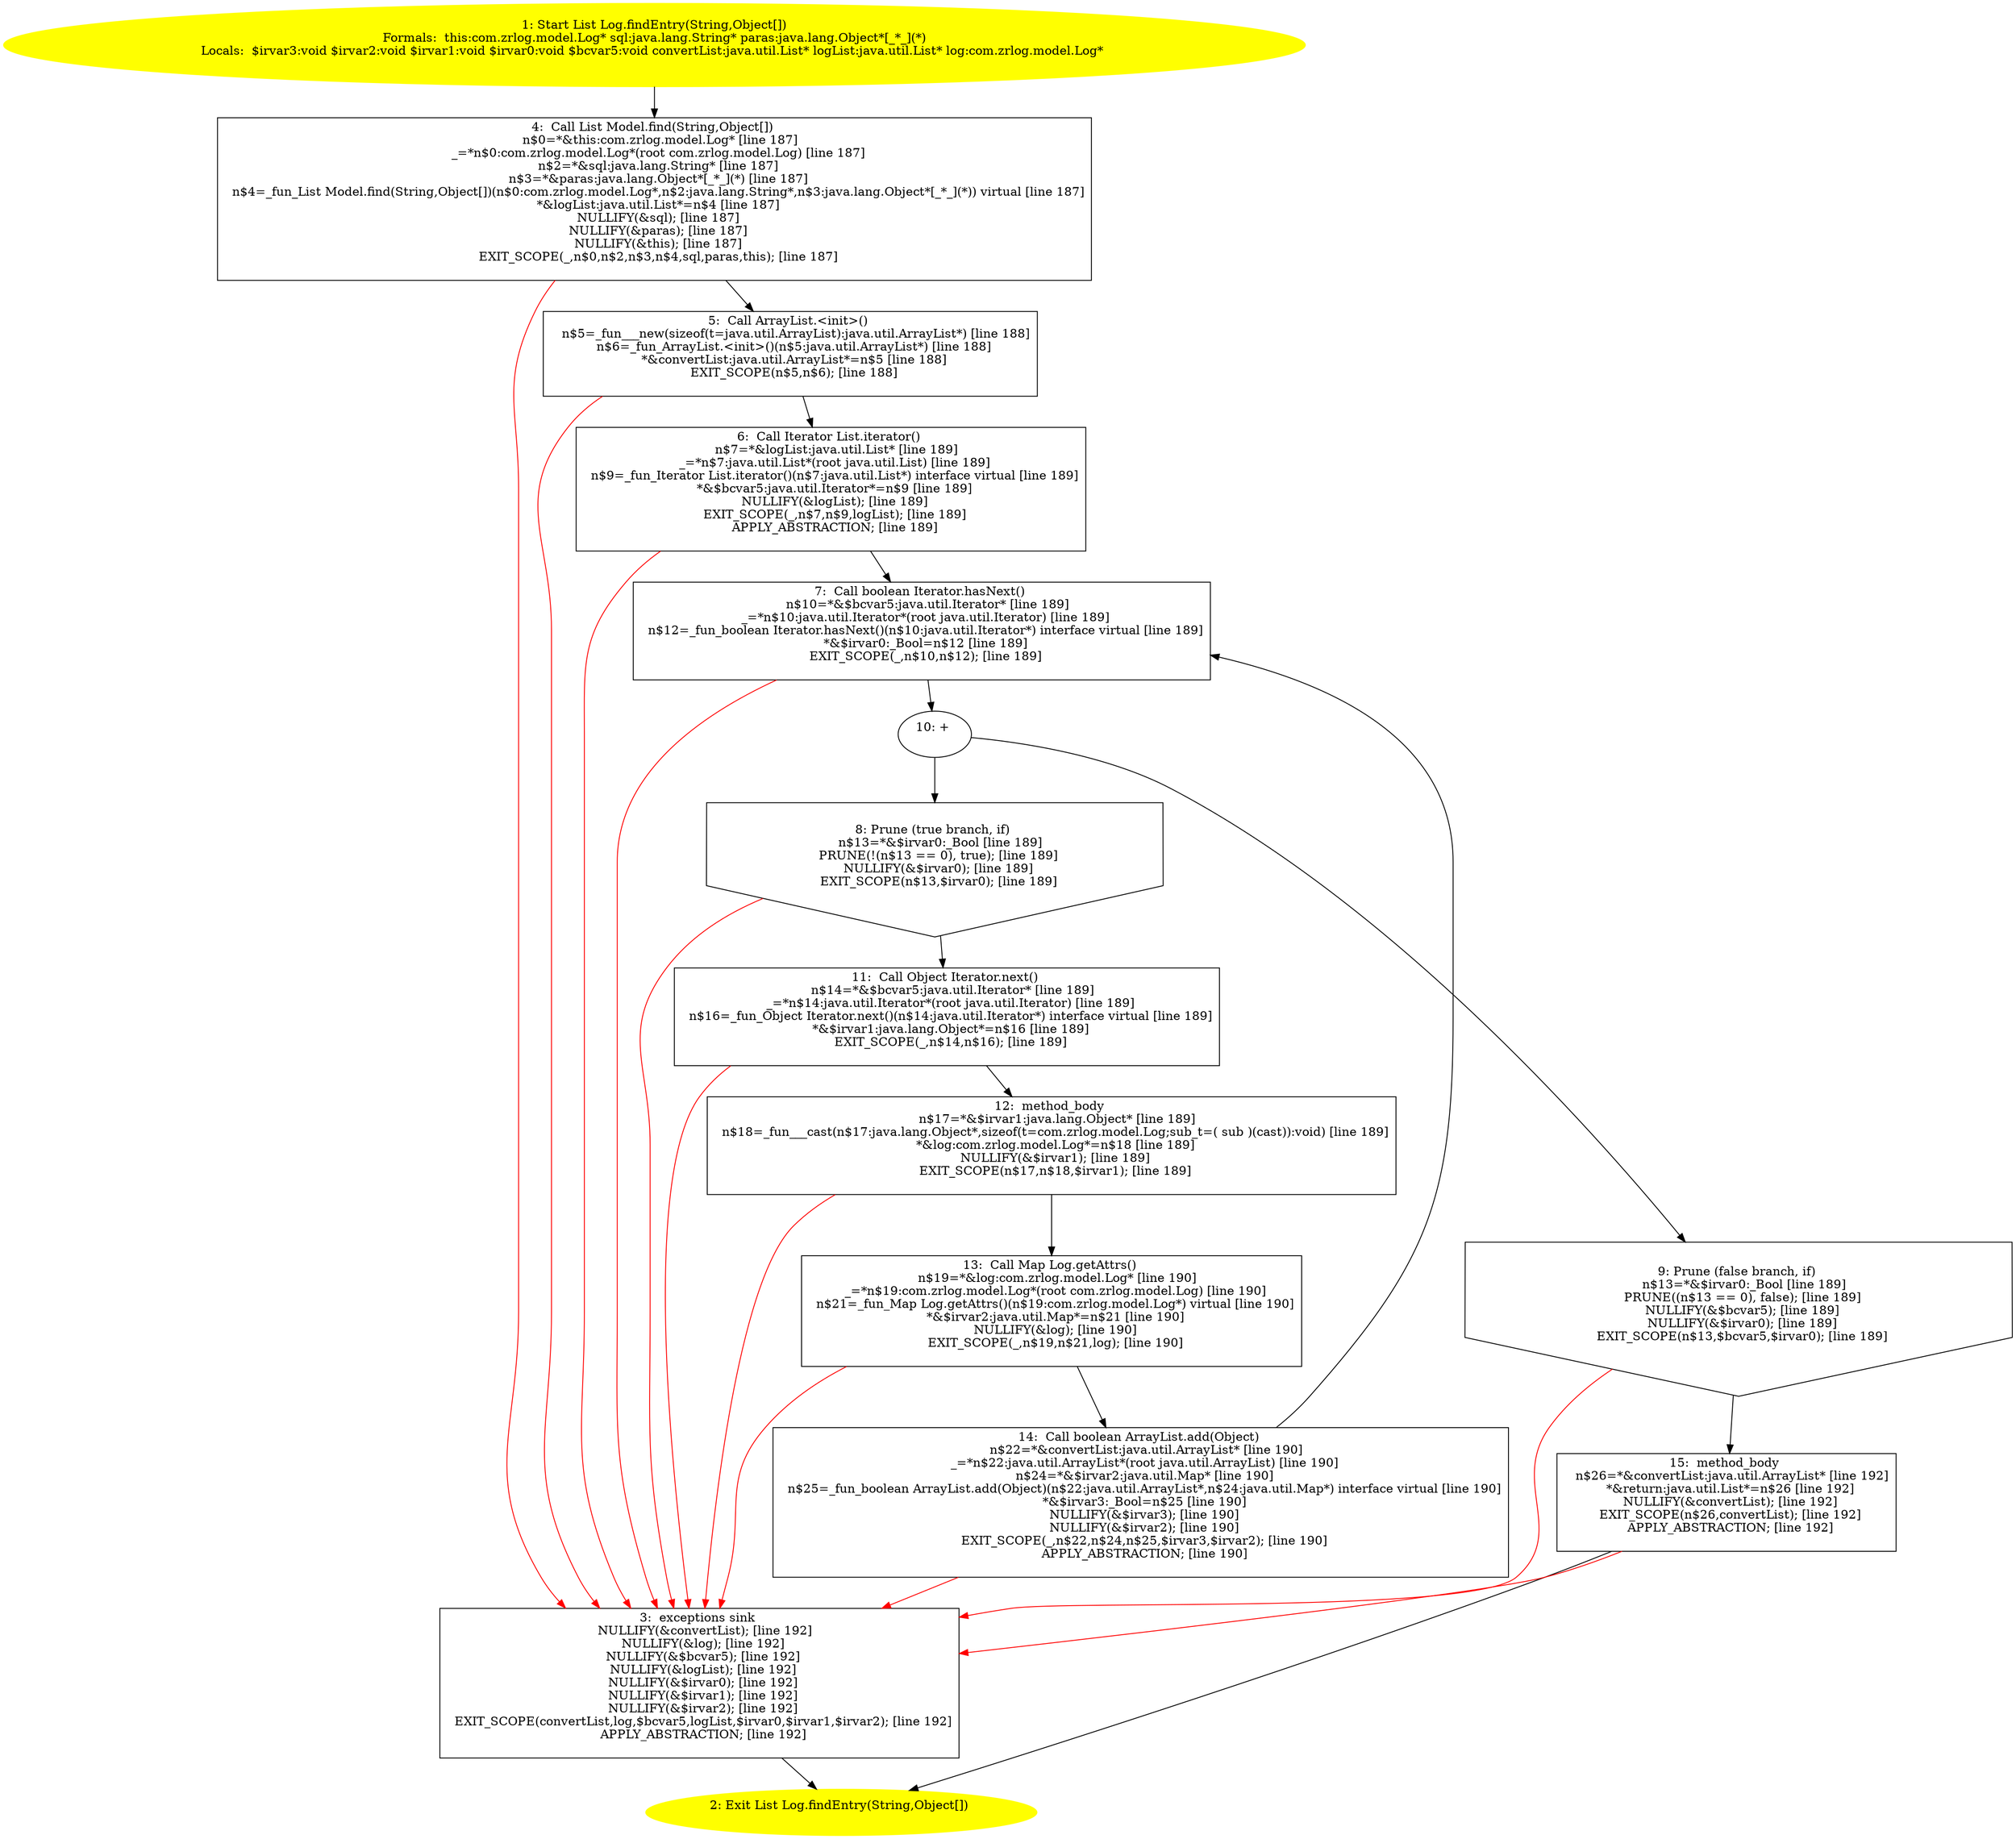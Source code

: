 /* @generated */
digraph cfg {
"com.zrlog.model.Log.findEntry(java.lang.String,java.lang.Object[]):java.util.List.f7fb7c09d3a366f4ab9c05209fb85e99_1" [label="1: Start List Log.findEntry(String,Object[])\nFormals:  this:com.zrlog.model.Log* sql:java.lang.String* paras:java.lang.Object*[_*_](*)\nLocals:  $irvar3:void $irvar2:void $irvar1:void $irvar0:void $bcvar5:void convertList:java.util.List* logList:java.util.List* log:com.zrlog.model.Log* \n  " color=yellow style=filled]
	

	 "com.zrlog.model.Log.findEntry(java.lang.String,java.lang.Object[]):java.util.List.f7fb7c09d3a366f4ab9c05209fb85e99_1" -> "com.zrlog.model.Log.findEntry(java.lang.String,java.lang.Object[]):java.util.List.f7fb7c09d3a366f4ab9c05209fb85e99_4" ;
"com.zrlog.model.Log.findEntry(java.lang.String,java.lang.Object[]):java.util.List.f7fb7c09d3a366f4ab9c05209fb85e99_2" [label="2: Exit List Log.findEntry(String,Object[]) \n  " color=yellow style=filled]
	

"com.zrlog.model.Log.findEntry(java.lang.String,java.lang.Object[]):java.util.List.f7fb7c09d3a366f4ab9c05209fb85e99_3" [label="3:  exceptions sink \n   NULLIFY(&convertList); [line 192]\n  NULLIFY(&log); [line 192]\n  NULLIFY(&$bcvar5); [line 192]\n  NULLIFY(&logList); [line 192]\n  NULLIFY(&$irvar0); [line 192]\n  NULLIFY(&$irvar1); [line 192]\n  NULLIFY(&$irvar2); [line 192]\n  EXIT_SCOPE(convertList,log,$bcvar5,logList,$irvar0,$irvar1,$irvar2); [line 192]\n  APPLY_ABSTRACTION; [line 192]\n " shape="box"]
	

	 "com.zrlog.model.Log.findEntry(java.lang.String,java.lang.Object[]):java.util.List.f7fb7c09d3a366f4ab9c05209fb85e99_3" -> "com.zrlog.model.Log.findEntry(java.lang.String,java.lang.Object[]):java.util.List.f7fb7c09d3a366f4ab9c05209fb85e99_2" ;
"com.zrlog.model.Log.findEntry(java.lang.String,java.lang.Object[]):java.util.List.f7fb7c09d3a366f4ab9c05209fb85e99_4" [label="4:  Call List Model.find(String,Object[]) \n   n$0=*&this:com.zrlog.model.Log* [line 187]\n  _=*n$0:com.zrlog.model.Log*(root com.zrlog.model.Log) [line 187]\n  n$2=*&sql:java.lang.String* [line 187]\n  n$3=*&paras:java.lang.Object*[_*_](*) [line 187]\n  n$4=_fun_List Model.find(String,Object[])(n$0:com.zrlog.model.Log*,n$2:java.lang.String*,n$3:java.lang.Object*[_*_](*)) virtual [line 187]\n  *&logList:java.util.List*=n$4 [line 187]\n  NULLIFY(&sql); [line 187]\n  NULLIFY(&paras); [line 187]\n  NULLIFY(&this); [line 187]\n  EXIT_SCOPE(_,n$0,n$2,n$3,n$4,sql,paras,this); [line 187]\n " shape="box"]
	

	 "com.zrlog.model.Log.findEntry(java.lang.String,java.lang.Object[]):java.util.List.f7fb7c09d3a366f4ab9c05209fb85e99_4" -> "com.zrlog.model.Log.findEntry(java.lang.String,java.lang.Object[]):java.util.List.f7fb7c09d3a366f4ab9c05209fb85e99_5" ;
	 "com.zrlog.model.Log.findEntry(java.lang.String,java.lang.Object[]):java.util.List.f7fb7c09d3a366f4ab9c05209fb85e99_4" -> "com.zrlog.model.Log.findEntry(java.lang.String,java.lang.Object[]):java.util.List.f7fb7c09d3a366f4ab9c05209fb85e99_3" [color="red" ];
"com.zrlog.model.Log.findEntry(java.lang.String,java.lang.Object[]):java.util.List.f7fb7c09d3a366f4ab9c05209fb85e99_5" [label="5:  Call ArrayList.<init>() \n   n$5=_fun___new(sizeof(t=java.util.ArrayList):java.util.ArrayList*) [line 188]\n  n$6=_fun_ArrayList.<init>()(n$5:java.util.ArrayList*) [line 188]\n  *&convertList:java.util.ArrayList*=n$5 [line 188]\n  EXIT_SCOPE(n$5,n$6); [line 188]\n " shape="box"]
	

	 "com.zrlog.model.Log.findEntry(java.lang.String,java.lang.Object[]):java.util.List.f7fb7c09d3a366f4ab9c05209fb85e99_5" -> "com.zrlog.model.Log.findEntry(java.lang.String,java.lang.Object[]):java.util.List.f7fb7c09d3a366f4ab9c05209fb85e99_6" ;
	 "com.zrlog.model.Log.findEntry(java.lang.String,java.lang.Object[]):java.util.List.f7fb7c09d3a366f4ab9c05209fb85e99_5" -> "com.zrlog.model.Log.findEntry(java.lang.String,java.lang.Object[]):java.util.List.f7fb7c09d3a366f4ab9c05209fb85e99_3" [color="red" ];
"com.zrlog.model.Log.findEntry(java.lang.String,java.lang.Object[]):java.util.List.f7fb7c09d3a366f4ab9c05209fb85e99_6" [label="6:  Call Iterator List.iterator() \n   n$7=*&logList:java.util.List* [line 189]\n  _=*n$7:java.util.List*(root java.util.List) [line 189]\n  n$9=_fun_Iterator List.iterator()(n$7:java.util.List*) interface virtual [line 189]\n  *&$bcvar5:java.util.Iterator*=n$9 [line 189]\n  NULLIFY(&logList); [line 189]\n  EXIT_SCOPE(_,n$7,n$9,logList); [line 189]\n  APPLY_ABSTRACTION; [line 189]\n " shape="box"]
	

	 "com.zrlog.model.Log.findEntry(java.lang.String,java.lang.Object[]):java.util.List.f7fb7c09d3a366f4ab9c05209fb85e99_6" -> "com.zrlog.model.Log.findEntry(java.lang.String,java.lang.Object[]):java.util.List.f7fb7c09d3a366f4ab9c05209fb85e99_7" ;
	 "com.zrlog.model.Log.findEntry(java.lang.String,java.lang.Object[]):java.util.List.f7fb7c09d3a366f4ab9c05209fb85e99_6" -> "com.zrlog.model.Log.findEntry(java.lang.String,java.lang.Object[]):java.util.List.f7fb7c09d3a366f4ab9c05209fb85e99_3" [color="red" ];
"com.zrlog.model.Log.findEntry(java.lang.String,java.lang.Object[]):java.util.List.f7fb7c09d3a366f4ab9c05209fb85e99_7" [label="7:  Call boolean Iterator.hasNext() \n   n$10=*&$bcvar5:java.util.Iterator* [line 189]\n  _=*n$10:java.util.Iterator*(root java.util.Iterator) [line 189]\n  n$12=_fun_boolean Iterator.hasNext()(n$10:java.util.Iterator*) interface virtual [line 189]\n  *&$irvar0:_Bool=n$12 [line 189]\n  EXIT_SCOPE(_,n$10,n$12); [line 189]\n " shape="box"]
	

	 "com.zrlog.model.Log.findEntry(java.lang.String,java.lang.Object[]):java.util.List.f7fb7c09d3a366f4ab9c05209fb85e99_7" -> "com.zrlog.model.Log.findEntry(java.lang.String,java.lang.Object[]):java.util.List.f7fb7c09d3a366f4ab9c05209fb85e99_10" ;
	 "com.zrlog.model.Log.findEntry(java.lang.String,java.lang.Object[]):java.util.List.f7fb7c09d3a366f4ab9c05209fb85e99_7" -> "com.zrlog.model.Log.findEntry(java.lang.String,java.lang.Object[]):java.util.List.f7fb7c09d3a366f4ab9c05209fb85e99_3" [color="red" ];
"com.zrlog.model.Log.findEntry(java.lang.String,java.lang.Object[]):java.util.List.f7fb7c09d3a366f4ab9c05209fb85e99_8" [label="8: Prune (true branch, if) \n   n$13=*&$irvar0:_Bool [line 189]\n  PRUNE(!(n$13 == 0), true); [line 189]\n  NULLIFY(&$irvar0); [line 189]\n  EXIT_SCOPE(n$13,$irvar0); [line 189]\n " shape="invhouse"]
	

	 "com.zrlog.model.Log.findEntry(java.lang.String,java.lang.Object[]):java.util.List.f7fb7c09d3a366f4ab9c05209fb85e99_8" -> "com.zrlog.model.Log.findEntry(java.lang.String,java.lang.Object[]):java.util.List.f7fb7c09d3a366f4ab9c05209fb85e99_11" ;
	 "com.zrlog.model.Log.findEntry(java.lang.String,java.lang.Object[]):java.util.List.f7fb7c09d3a366f4ab9c05209fb85e99_8" -> "com.zrlog.model.Log.findEntry(java.lang.String,java.lang.Object[]):java.util.List.f7fb7c09d3a366f4ab9c05209fb85e99_3" [color="red" ];
"com.zrlog.model.Log.findEntry(java.lang.String,java.lang.Object[]):java.util.List.f7fb7c09d3a366f4ab9c05209fb85e99_9" [label="9: Prune (false branch, if) \n   n$13=*&$irvar0:_Bool [line 189]\n  PRUNE((n$13 == 0), false); [line 189]\n  NULLIFY(&$bcvar5); [line 189]\n  NULLIFY(&$irvar0); [line 189]\n  EXIT_SCOPE(n$13,$bcvar5,$irvar0); [line 189]\n " shape="invhouse"]
	

	 "com.zrlog.model.Log.findEntry(java.lang.String,java.lang.Object[]):java.util.List.f7fb7c09d3a366f4ab9c05209fb85e99_9" -> "com.zrlog.model.Log.findEntry(java.lang.String,java.lang.Object[]):java.util.List.f7fb7c09d3a366f4ab9c05209fb85e99_15" ;
	 "com.zrlog.model.Log.findEntry(java.lang.String,java.lang.Object[]):java.util.List.f7fb7c09d3a366f4ab9c05209fb85e99_9" -> "com.zrlog.model.Log.findEntry(java.lang.String,java.lang.Object[]):java.util.List.f7fb7c09d3a366f4ab9c05209fb85e99_3" [color="red" ];
"com.zrlog.model.Log.findEntry(java.lang.String,java.lang.Object[]):java.util.List.f7fb7c09d3a366f4ab9c05209fb85e99_10" [label="10: + \n  " ]
	

	 "com.zrlog.model.Log.findEntry(java.lang.String,java.lang.Object[]):java.util.List.f7fb7c09d3a366f4ab9c05209fb85e99_10" -> "com.zrlog.model.Log.findEntry(java.lang.String,java.lang.Object[]):java.util.List.f7fb7c09d3a366f4ab9c05209fb85e99_8" ;
	 "com.zrlog.model.Log.findEntry(java.lang.String,java.lang.Object[]):java.util.List.f7fb7c09d3a366f4ab9c05209fb85e99_10" -> "com.zrlog.model.Log.findEntry(java.lang.String,java.lang.Object[]):java.util.List.f7fb7c09d3a366f4ab9c05209fb85e99_9" ;
"com.zrlog.model.Log.findEntry(java.lang.String,java.lang.Object[]):java.util.List.f7fb7c09d3a366f4ab9c05209fb85e99_11" [label="11:  Call Object Iterator.next() \n   n$14=*&$bcvar5:java.util.Iterator* [line 189]\n  _=*n$14:java.util.Iterator*(root java.util.Iterator) [line 189]\n  n$16=_fun_Object Iterator.next()(n$14:java.util.Iterator*) interface virtual [line 189]\n  *&$irvar1:java.lang.Object*=n$16 [line 189]\n  EXIT_SCOPE(_,n$14,n$16); [line 189]\n " shape="box"]
	

	 "com.zrlog.model.Log.findEntry(java.lang.String,java.lang.Object[]):java.util.List.f7fb7c09d3a366f4ab9c05209fb85e99_11" -> "com.zrlog.model.Log.findEntry(java.lang.String,java.lang.Object[]):java.util.List.f7fb7c09d3a366f4ab9c05209fb85e99_12" ;
	 "com.zrlog.model.Log.findEntry(java.lang.String,java.lang.Object[]):java.util.List.f7fb7c09d3a366f4ab9c05209fb85e99_11" -> "com.zrlog.model.Log.findEntry(java.lang.String,java.lang.Object[]):java.util.List.f7fb7c09d3a366f4ab9c05209fb85e99_3" [color="red" ];
"com.zrlog.model.Log.findEntry(java.lang.String,java.lang.Object[]):java.util.List.f7fb7c09d3a366f4ab9c05209fb85e99_12" [label="12:  method_body \n   n$17=*&$irvar1:java.lang.Object* [line 189]\n  n$18=_fun___cast(n$17:java.lang.Object*,sizeof(t=com.zrlog.model.Log;sub_t=( sub )(cast)):void) [line 189]\n  *&log:com.zrlog.model.Log*=n$18 [line 189]\n  NULLIFY(&$irvar1); [line 189]\n  EXIT_SCOPE(n$17,n$18,$irvar1); [line 189]\n " shape="box"]
	

	 "com.zrlog.model.Log.findEntry(java.lang.String,java.lang.Object[]):java.util.List.f7fb7c09d3a366f4ab9c05209fb85e99_12" -> "com.zrlog.model.Log.findEntry(java.lang.String,java.lang.Object[]):java.util.List.f7fb7c09d3a366f4ab9c05209fb85e99_13" ;
	 "com.zrlog.model.Log.findEntry(java.lang.String,java.lang.Object[]):java.util.List.f7fb7c09d3a366f4ab9c05209fb85e99_12" -> "com.zrlog.model.Log.findEntry(java.lang.String,java.lang.Object[]):java.util.List.f7fb7c09d3a366f4ab9c05209fb85e99_3" [color="red" ];
"com.zrlog.model.Log.findEntry(java.lang.String,java.lang.Object[]):java.util.List.f7fb7c09d3a366f4ab9c05209fb85e99_13" [label="13:  Call Map Log.getAttrs() \n   n$19=*&log:com.zrlog.model.Log* [line 190]\n  _=*n$19:com.zrlog.model.Log*(root com.zrlog.model.Log) [line 190]\n  n$21=_fun_Map Log.getAttrs()(n$19:com.zrlog.model.Log*) virtual [line 190]\n  *&$irvar2:java.util.Map*=n$21 [line 190]\n  NULLIFY(&log); [line 190]\n  EXIT_SCOPE(_,n$19,n$21,log); [line 190]\n " shape="box"]
	

	 "com.zrlog.model.Log.findEntry(java.lang.String,java.lang.Object[]):java.util.List.f7fb7c09d3a366f4ab9c05209fb85e99_13" -> "com.zrlog.model.Log.findEntry(java.lang.String,java.lang.Object[]):java.util.List.f7fb7c09d3a366f4ab9c05209fb85e99_14" ;
	 "com.zrlog.model.Log.findEntry(java.lang.String,java.lang.Object[]):java.util.List.f7fb7c09d3a366f4ab9c05209fb85e99_13" -> "com.zrlog.model.Log.findEntry(java.lang.String,java.lang.Object[]):java.util.List.f7fb7c09d3a366f4ab9c05209fb85e99_3" [color="red" ];
"com.zrlog.model.Log.findEntry(java.lang.String,java.lang.Object[]):java.util.List.f7fb7c09d3a366f4ab9c05209fb85e99_14" [label="14:  Call boolean ArrayList.add(Object) \n   n$22=*&convertList:java.util.ArrayList* [line 190]\n  _=*n$22:java.util.ArrayList*(root java.util.ArrayList) [line 190]\n  n$24=*&$irvar2:java.util.Map* [line 190]\n  n$25=_fun_boolean ArrayList.add(Object)(n$22:java.util.ArrayList*,n$24:java.util.Map*) interface virtual [line 190]\n  *&$irvar3:_Bool=n$25 [line 190]\n  NULLIFY(&$irvar3); [line 190]\n  NULLIFY(&$irvar2); [line 190]\n  EXIT_SCOPE(_,n$22,n$24,n$25,$irvar3,$irvar2); [line 190]\n  APPLY_ABSTRACTION; [line 190]\n " shape="box"]
	

	 "com.zrlog.model.Log.findEntry(java.lang.String,java.lang.Object[]):java.util.List.f7fb7c09d3a366f4ab9c05209fb85e99_14" -> "com.zrlog.model.Log.findEntry(java.lang.String,java.lang.Object[]):java.util.List.f7fb7c09d3a366f4ab9c05209fb85e99_7" ;
	 "com.zrlog.model.Log.findEntry(java.lang.String,java.lang.Object[]):java.util.List.f7fb7c09d3a366f4ab9c05209fb85e99_14" -> "com.zrlog.model.Log.findEntry(java.lang.String,java.lang.Object[]):java.util.List.f7fb7c09d3a366f4ab9c05209fb85e99_3" [color="red" ];
"com.zrlog.model.Log.findEntry(java.lang.String,java.lang.Object[]):java.util.List.f7fb7c09d3a366f4ab9c05209fb85e99_15" [label="15:  method_body \n   n$26=*&convertList:java.util.ArrayList* [line 192]\n  *&return:java.util.List*=n$26 [line 192]\n  NULLIFY(&convertList); [line 192]\n  EXIT_SCOPE(n$26,convertList); [line 192]\n  APPLY_ABSTRACTION; [line 192]\n " shape="box"]
	

	 "com.zrlog.model.Log.findEntry(java.lang.String,java.lang.Object[]):java.util.List.f7fb7c09d3a366f4ab9c05209fb85e99_15" -> "com.zrlog.model.Log.findEntry(java.lang.String,java.lang.Object[]):java.util.List.f7fb7c09d3a366f4ab9c05209fb85e99_2" ;
	 "com.zrlog.model.Log.findEntry(java.lang.String,java.lang.Object[]):java.util.List.f7fb7c09d3a366f4ab9c05209fb85e99_15" -> "com.zrlog.model.Log.findEntry(java.lang.String,java.lang.Object[]):java.util.List.f7fb7c09d3a366f4ab9c05209fb85e99_3" [color="red" ];
}
